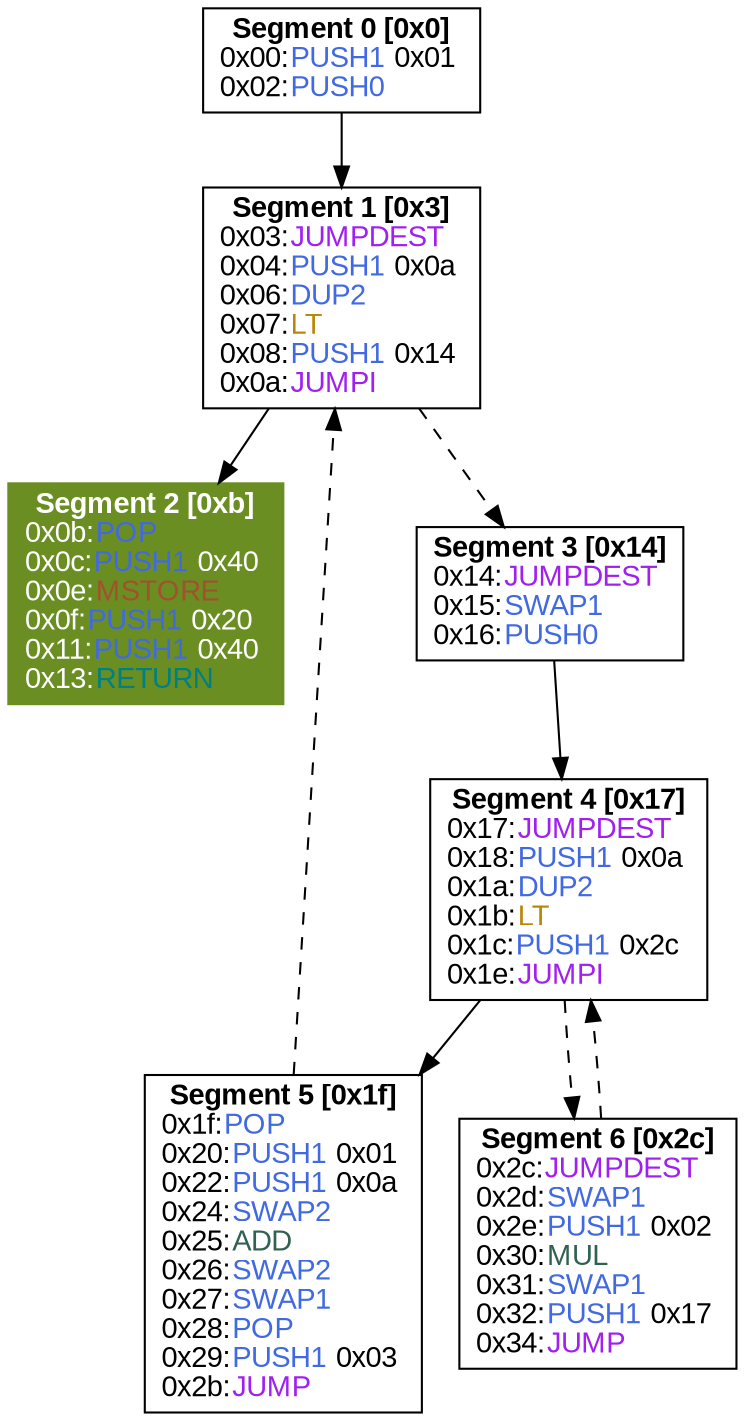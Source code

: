 digraph CFG {
node [shape=box]
node[fontname=arial]
edge[fontname=arial]
ranking=TB
 s0_0 [label=<
<B>Segment 0 [0x0]</B><BR ALIGN="CENTER"/>
0x00:<FONT color="royalblue">PUSH1</FONT> 0x01 <BR ALIGN="LEFT"/>
0x02:<FONT color="royalblue">PUSH0</FONT> <BR ALIGN="LEFT"/>
> tooltip=<Stack Size &#916;: +2&#10;Stack Size on Entry &#8805; 0>]
s0_1 [label=<
<B>Segment 1 [0x3]</B><BR ALIGN="CENTER"/>
0x03:<FONT color="purple">JUMPDEST</FONT> <BR ALIGN="LEFT"/>
0x04:<FONT color="royalblue">PUSH1</FONT> 0x0a <BR ALIGN="LEFT"/>
0x06:<FONT color="royalblue">DUP2</FONT> <BR ALIGN="LEFT"/>
0x07:<FONT color="darkgoldenrod">LT</FONT> <BR ALIGN="LEFT"/>
0x08:<FONT color="royalblue">PUSH1</FONT> 0x14 <BR ALIGN="LEFT"/>
0x0a:<FONT color="purple">JUMPI</FONT> <BR ALIGN="LEFT"/>
> tooltip=<Stack Size &#916;: 0&#10;Exit Jump target: Constant 0x14&#10;Stack Size on Entry &#8805; 1>]
s0_2 [style=filled,color=olivedrab,fontcolor=white,label=<
<B>Segment 2 [0xb]</B><BR ALIGN="CENTER"/>
0x0b:<FONT color="royalblue">POP</FONT> <BR ALIGN="LEFT"/>
0x0c:<FONT color="royalblue">PUSH1</FONT> 0x40 <BR ALIGN="LEFT"/>
0x0e:<FONT color="sienna">MSTORE</FONT> <BR ALIGN="LEFT"/>
0x0f:<FONT color="royalblue">PUSH1</FONT> 0x20 <BR ALIGN="LEFT"/>
0x11:<FONT color="royalblue">PUSH1</FONT> 0x40 <BR ALIGN="LEFT"/>
0x13:<FONT color="teal">RETURN</FONT> <BR ALIGN="LEFT"/>
> tooltip=<Stack Size &#916;: 0&#10;Stack Size on Entry &#8805; 2>]
s2_2 [label=<
<B>Segment 3 [0x14]</B><BR ALIGN="CENTER"/>
0x14:<FONT color="purple">JUMPDEST</FONT> <BR ALIGN="LEFT"/>
0x15:<FONT color="royalblue">SWAP1</FONT> <BR ALIGN="LEFT"/>
0x16:<FONT color="royalblue">PUSH0</FONT> <BR ALIGN="LEFT"/>
> tooltip=<Stack Size &#916;: +1&#10;Stack Size on Entry &#8805; 2>]
s2_3 [label=<
<B>Segment 4 [0x17]</B><BR ALIGN="CENTER"/>
0x17:<FONT color="purple">JUMPDEST</FONT> <BR ALIGN="LEFT"/>
0x18:<FONT color="royalblue">PUSH1</FONT> 0x0a <BR ALIGN="LEFT"/>
0x1a:<FONT color="royalblue">DUP2</FONT> <BR ALIGN="LEFT"/>
0x1b:<FONT color="darkgoldenrod">LT</FONT> <BR ALIGN="LEFT"/>
0x1c:<FONT color="royalblue">PUSH1</FONT> 0x2c <BR ALIGN="LEFT"/>
0x1e:<FONT color="purple">JUMPI</FONT> <BR ALIGN="LEFT"/>
> tooltip=<Stack Size &#916;: 0&#10;Exit Jump target: Constant 0x2c&#10;Stack Size on Entry &#8805; 1>]
s2_4 [label=<
<B>Segment 5 [0x1f]</B><BR ALIGN="CENTER"/>
0x1f:<FONT color="royalblue">POP</FONT> <BR ALIGN="LEFT"/>
0x20:<FONT color="royalblue">PUSH1</FONT> 0x01 <BR ALIGN="LEFT"/>
0x22:<FONT color="royalblue">PUSH1</FONT> 0x0a <BR ALIGN="LEFT"/>
0x24:<FONT color="royalblue">SWAP2</FONT> <BR ALIGN="LEFT"/>
0x25:<FONT color="#316152">ADD</FONT> <BR ALIGN="LEFT"/>
0x26:<FONT color="royalblue">SWAP2</FONT> <BR ALIGN="LEFT"/>
0x27:<FONT color="royalblue">SWAP1</FONT> <BR ALIGN="LEFT"/>
0x28:<FONT color="royalblue">POP</FONT> <BR ALIGN="LEFT"/>
0x29:<FONT color="royalblue">PUSH1</FONT> 0x03 <BR ALIGN="LEFT"/>
0x2b:<FONT color="purple">JUMP</FONT> <BR ALIGN="LEFT"/>
> tooltip=<Stack Size &#916;: -1&#10;Exit Jump target: Constant 0x3&#10;Stack Size on Entry &#8805; 3>]
s10_4 [label=<
<B>Segment 6 [0x2c]</B><BR ALIGN="CENTER"/>
0x2c:<FONT color="purple">JUMPDEST</FONT> <BR ALIGN="LEFT"/>
0x2d:<FONT color="royalblue">SWAP1</FONT> <BR ALIGN="LEFT"/>
0x2e:<FONT color="royalblue">PUSH1</FONT> 0x02 <BR ALIGN="LEFT"/>
0x30:<FONT color="#316152">MUL</FONT> <BR ALIGN="LEFT"/>
0x31:<FONT color="royalblue">SWAP1</FONT> <BR ALIGN="LEFT"/>
0x32:<FONT color="royalblue">PUSH1</FONT> 0x17 <BR ALIGN="LEFT"/>
0x34:<FONT color="purple">JUMP</FONT> <BR ALIGN="LEFT"/>
> tooltip=<Stack Size &#916;: 0&#10;Exit Jump target: Constant 0x17&#10;Stack Size on Entry &#8805; 2>]
s0_0 -> s0_1 [tooltip="Next"]
s0_1 -> s0_2 [tooltip="Next"]
s0_1 -> s2_2 [tooltip="Jump",style=dashed]
s2_2 -> s2_3 [tooltip="Next"]
s2_3 -> s2_4 [tooltip="Next"]
s2_3 -> s10_4 [tooltip="Jump",style=dashed]
s2_4 -> s0_1 [tooltip="Jump",style=dashed]
s10_4 -> s2_3 [tooltip="Jump",style=dashed]
}
